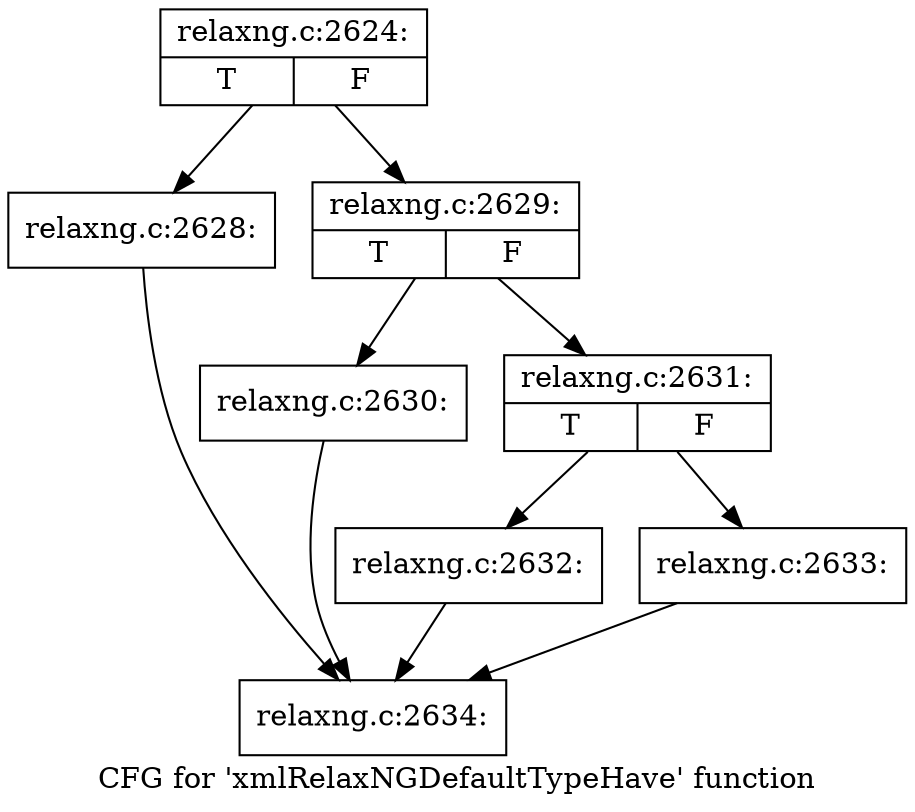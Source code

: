 digraph "CFG for 'xmlRelaxNGDefaultTypeHave' function" {
	label="CFG for 'xmlRelaxNGDefaultTypeHave' function";

	Node0x3a16c10 [shape=record,label="{relaxng.c:2624:|{<s0>T|<s1>F}}"];
	Node0x3a16c10 -> Node0x3a605a0;
	Node0x3a16c10 -> Node0x3a605f0;
	Node0x3a605a0 [shape=record,label="{relaxng.c:2628:}"];
	Node0x3a605a0 -> Node0x3b44560;
	Node0x3a605f0 [shape=record,label="{relaxng.c:2629:|{<s0>T|<s1>F}}"];
	Node0x3a605f0 -> Node0x3a60ab0;
	Node0x3a605f0 -> Node0x3a60b00;
	Node0x3a60ab0 [shape=record,label="{relaxng.c:2630:}"];
	Node0x3a60ab0 -> Node0x3b44560;
	Node0x3a60b00 [shape=record,label="{relaxng.c:2631:|{<s0>T|<s1>F}}"];
	Node0x3a60b00 -> Node0x3a611d0;
	Node0x3a60b00 -> Node0x3a61220;
	Node0x3a611d0 [shape=record,label="{relaxng.c:2632:}"];
	Node0x3a611d0 -> Node0x3b44560;
	Node0x3a61220 [shape=record,label="{relaxng.c:2633:}"];
	Node0x3a61220 -> Node0x3b44560;
	Node0x3b44560 [shape=record,label="{relaxng.c:2634:}"];
}
